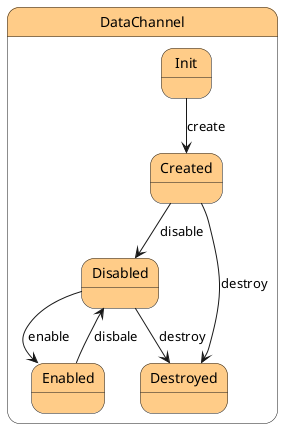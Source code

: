 @startuml



state DataChannel #ffcc88 {

    state Init #ffcc88 {
    }

    state Created #ffcc88 {
    }

    state Disabled #ffcc88 {
    }

    state Enabled #ffcc88 {
    }

    state Destroyed #ffcc88 {
    }

}


Init --> Created : create

Created --> Disabled : disable

Created --> Destroyed : destroy

Disabled --> Enabled : enable

Disabled --> Destroyed : destroy

Enabled --> Disabled : disbale




@enduml
